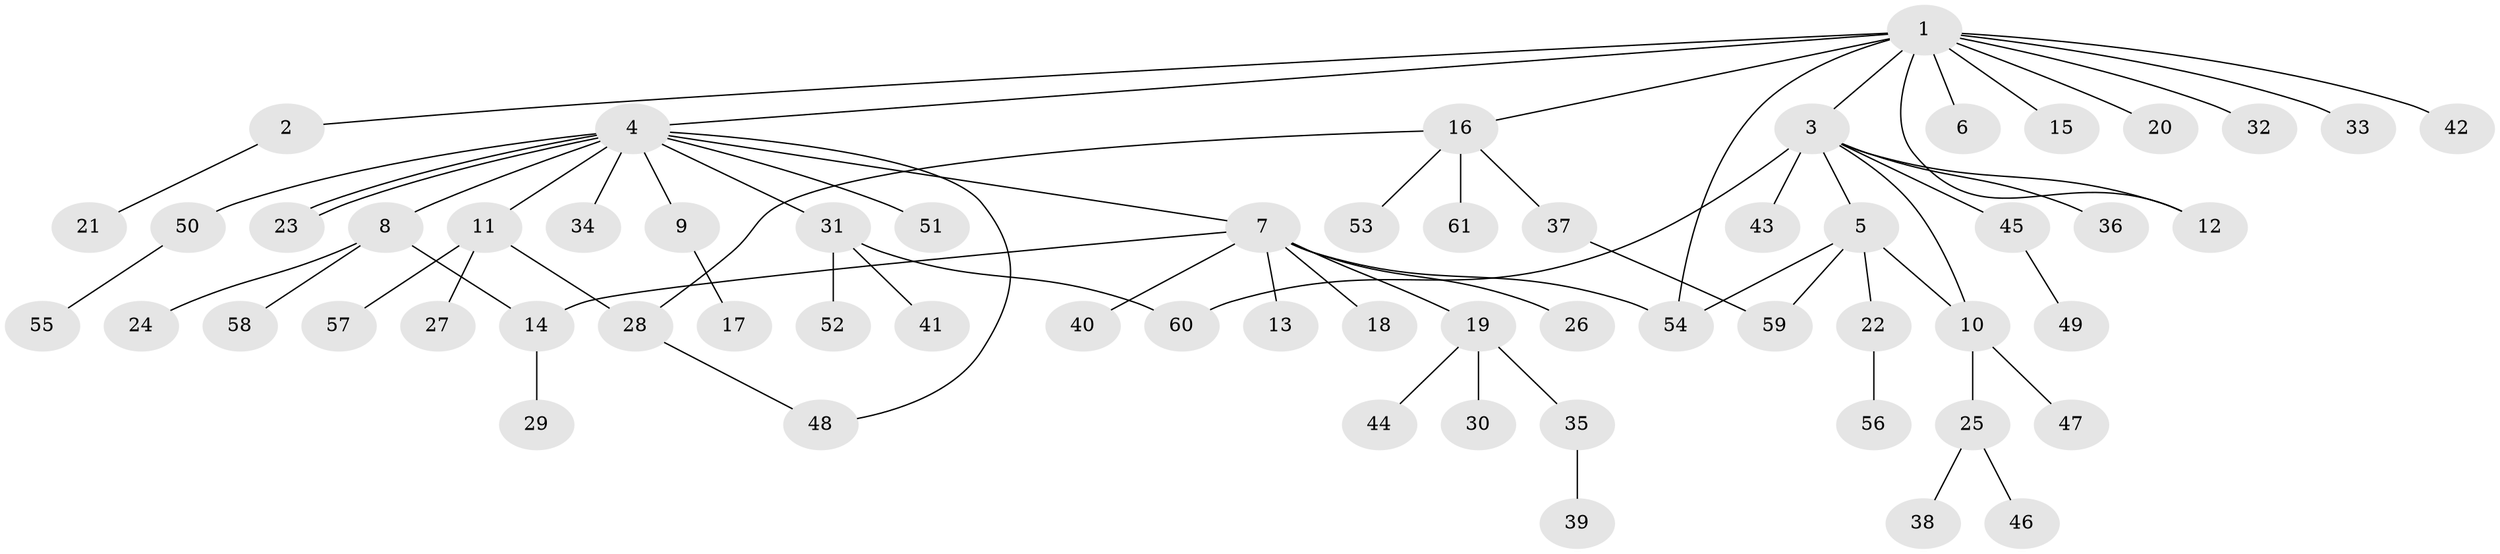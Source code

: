 // coarse degree distribution, {15: 0.021739130434782608, 1: 0.6521739130434783, 7: 0.043478260869565216, 14: 0.021739130434782608, 5: 0.06521739130434782, 3: 0.043478260869565216, 2: 0.13043478260869565, 4: 0.021739130434782608}
// Generated by graph-tools (version 1.1) at 2025/41/03/06/25 10:41:47]
// undirected, 61 vertices, 70 edges
graph export_dot {
graph [start="1"]
  node [color=gray90,style=filled];
  1;
  2;
  3;
  4;
  5;
  6;
  7;
  8;
  9;
  10;
  11;
  12;
  13;
  14;
  15;
  16;
  17;
  18;
  19;
  20;
  21;
  22;
  23;
  24;
  25;
  26;
  27;
  28;
  29;
  30;
  31;
  32;
  33;
  34;
  35;
  36;
  37;
  38;
  39;
  40;
  41;
  42;
  43;
  44;
  45;
  46;
  47;
  48;
  49;
  50;
  51;
  52;
  53;
  54;
  55;
  56;
  57;
  58;
  59;
  60;
  61;
  1 -- 2;
  1 -- 3;
  1 -- 4;
  1 -- 6;
  1 -- 12;
  1 -- 15;
  1 -- 16;
  1 -- 20;
  1 -- 32;
  1 -- 33;
  1 -- 42;
  1 -- 54;
  2 -- 21;
  3 -- 5;
  3 -- 10;
  3 -- 12;
  3 -- 36;
  3 -- 43;
  3 -- 45;
  3 -- 60;
  4 -- 7;
  4 -- 8;
  4 -- 9;
  4 -- 11;
  4 -- 23;
  4 -- 23;
  4 -- 31;
  4 -- 34;
  4 -- 48;
  4 -- 50;
  4 -- 51;
  5 -- 10;
  5 -- 22;
  5 -- 54;
  5 -- 59;
  7 -- 13;
  7 -- 14;
  7 -- 18;
  7 -- 19;
  7 -- 26;
  7 -- 40;
  7 -- 54;
  8 -- 14;
  8 -- 24;
  8 -- 58;
  9 -- 17;
  10 -- 25;
  10 -- 47;
  11 -- 27;
  11 -- 28;
  11 -- 57;
  14 -- 29;
  16 -- 28;
  16 -- 37;
  16 -- 53;
  16 -- 61;
  19 -- 30;
  19 -- 35;
  19 -- 44;
  22 -- 56;
  25 -- 38;
  25 -- 46;
  28 -- 48;
  31 -- 41;
  31 -- 52;
  31 -- 60;
  35 -- 39;
  37 -- 59;
  45 -- 49;
  50 -- 55;
}
